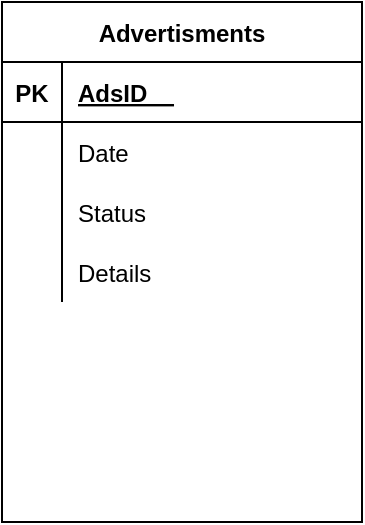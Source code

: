 <mxfile version="18.0.6" type="github"><diagram id="9PzOSqbZBdwPj_BiaO6k" name="Page-1"><mxGraphModel dx="1110" dy="650" grid="1" gridSize="10" guides="1" tooltips="1" connect="1" arrows="1" fold="1" page="1" pageScale="1" pageWidth="850" pageHeight="1100" math="0" shadow="0"><root><mxCell id="0"/><mxCell id="1" parent="0"/><mxCell id="Da_upiRYLZ6TnspweHT--1" value="Advertisments" style="shape=table;startSize=30;container=1;collapsible=1;childLayout=tableLayout;fixedRows=1;rowLines=0;fontStyle=1;align=center;resizeLast=1;" vertex="1" parent="1"><mxGeometry x="180" y="90" width="180" height="260" as="geometry"/></mxCell><mxCell id="Da_upiRYLZ6TnspweHT--2" value="" style="shape=tableRow;horizontal=0;startSize=0;swimlaneHead=0;swimlaneBody=0;fillColor=none;collapsible=0;dropTarget=0;points=[[0,0.5],[1,0.5]];portConstraint=eastwest;top=0;left=0;right=0;bottom=1;" vertex="1" parent="Da_upiRYLZ6TnspweHT--1"><mxGeometry y="30" width="180" height="30" as="geometry"/></mxCell><mxCell id="Da_upiRYLZ6TnspweHT--3" value="PK" style="shape=partialRectangle;connectable=0;fillColor=none;top=0;left=0;bottom=0;right=0;fontStyle=1;overflow=hidden;" vertex="1" parent="Da_upiRYLZ6TnspweHT--2"><mxGeometry width="30" height="30" as="geometry"><mxRectangle width="30" height="30" as="alternateBounds"/></mxGeometry></mxCell><mxCell id="Da_upiRYLZ6TnspweHT--4" value="AdsID    " style="shape=partialRectangle;connectable=0;fillColor=none;top=0;left=0;bottom=0;right=0;align=left;spacingLeft=6;fontStyle=5;overflow=hidden;" vertex="1" parent="Da_upiRYLZ6TnspweHT--2"><mxGeometry x="30" width="150" height="30" as="geometry"><mxRectangle width="150" height="30" as="alternateBounds"/></mxGeometry></mxCell><mxCell id="Da_upiRYLZ6TnspweHT--5" value="" style="shape=tableRow;horizontal=0;startSize=0;swimlaneHead=0;swimlaneBody=0;fillColor=none;collapsible=0;dropTarget=0;points=[[0,0.5],[1,0.5]];portConstraint=eastwest;top=0;left=0;right=0;bottom=0;" vertex="1" parent="Da_upiRYLZ6TnspweHT--1"><mxGeometry y="60" width="180" height="30" as="geometry"/></mxCell><mxCell id="Da_upiRYLZ6TnspweHT--6" value="" style="shape=partialRectangle;connectable=0;fillColor=none;top=0;left=0;bottom=0;right=0;editable=1;overflow=hidden;" vertex="1" parent="Da_upiRYLZ6TnspweHT--5"><mxGeometry width="30" height="30" as="geometry"><mxRectangle width="30" height="30" as="alternateBounds"/></mxGeometry></mxCell><mxCell id="Da_upiRYLZ6TnspweHT--7" value="Date" style="shape=partialRectangle;connectable=0;fillColor=none;top=0;left=0;bottom=0;right=0;align=left;spacingLeft=6;overflow=hidden;" vertex="1" parent="Da_upiRYLZ6TnspweHT--5"><mxGeometry x="30" width="150" height="30" as="geometry"><mxRectangle width="150" height="30" as="alternateBounds"/></mxGeometry></mxCell><mxCell id="Da_upiRYLZ6TnspweHT--8" value="" style="shape=tableRow;horizontal=0;startSize=0;swimlaneHead=0;swimlaneBody=0;fillColor=none;collapsible=0;dropTarget=0;points=[[0,0.5],[1,0.5]];portConstraint=eastwest;top=0;left=0;right=0;bottom=0;" vertex="1" parent="Da_upiRYLZ6TnspweHT--1"><mxGeometry y="90" width="180" height="30" as="geometry"/></mxCell><mxCell id="Da_upiRYLZ6TnspweHT--9" value="" style="shape=partialRectangle;connectable=0;fillColor=none;top=0;left=0;bottom=0;right=0;editable=1;overflow=hidden;" vertex="1" parent="Da_upiRYLZ6TnspweHT--8"><mxGeometry width="30" height="30" as="geometry"><mxRectangle width="30" height="30" as="alternateBounds"/></mxGeometry></mxCell><mxCell id="Da_upiRYLZ6TnspweHT--10" value="Status" style="shape=partialRectangle;connectable=0;fillColor=none;top=0;left=0;bottom=0;right=0;align=left;spacingLeft=6;overflow=hidden;" vertex="1" parent="Da_upiRYLZ6TnspweHT--8"><mxGeometry x="30" width="150" height="30" as="geometry"><mxRectangle width="150" height="30" as="alternateBounds"/></mxGeometry></mxCell><mxCell id="Da_upiRYLZ6TnspweHT--11" value="" style="shape=tableRow;horizontal=0;startSize=0;swimlaneHead=0;swimlaneBody=0;fillColor=none;collapsible=0;dropTarget=0;points=[[0,0.5],[1,0.5]];portConstraint=eastwest;top=0;left=0;right=0;bottom=0;" vertex="1" parent="Da_upiRYLZ6TnspweHT--1"><mxGeometry y="120" width="180" height="30" as="geometry"/></mxCell><mxCell id="Da_upiRYLZ6TnspweHT--12" value="" style="shape=partialRectangle;connectable=0;fillColor=none;top=0;left=0;bottom=0;right=0;editable=1;overflow=hidden;" vertex="1" parent="Da_upiRYLZ6TnspweHT--11"><mxGeometry width="30" height="30" as="geometry"><mxRectangle width="30" height="30" as="alternateBounds"/></mxGeometry></mxCell><mxCell id="Da_upiRYLZ6TnspweHT--13" value="Details" style="shape=partialRectangle;connectable=0;fillColor=none;top=0;left=0;bottom=0;right=0;align=left;spacingLeft=6;overflow=hidden;" vertex="1" parent="Da_upiRYLZ6TnspweHT--11"><mxGeometry x="30" width="150" height="30" as="geometry"><mxRectangle width="150" height="30" as="alternateBounds"/></mxGeometry></mxCell></root></mxGraphModel></diagram></mxfile>